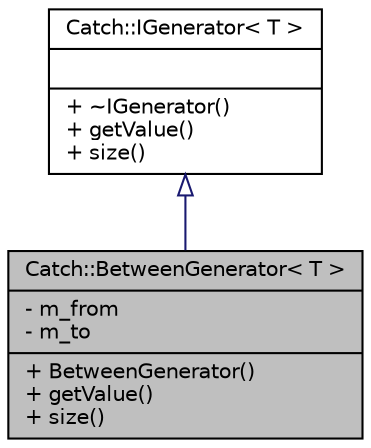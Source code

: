 digraph "Catch::BetweenGenerator&lt; T &gt;"
{
  edge [fontname="Helvetica",fontsize="10",labelfontname="Helvetica",labelfontsize="10"];
  node [fontname="Helvetica",fontsize="10",shape=record];
  Node1 [label="{Catch::BetweenGenerator\< T \>\n|- m_from\l- m_to\l|+ BetweenGenerator()\l+ getValue()\l+ size()\l}",height=0.2,width=0.4,color="black", fillcolor="grey75", style="filled", fontcolor="black"];
  Node2 -> Node1 [dir="back",color="midnightblue",fontsize="10",style="solid",arrowtail="onormal",fontname="Helvetica"];
  Node2 [label="{Catch::IGenerator\< T \>\n||+ ~IGenerator()\l+ getValue()\l+ size()\l}",height=0.2,width=0.4,color="black", fillcolor="white", style="filled",URL="$structCatch_1_1IGenerator.html"];
}
